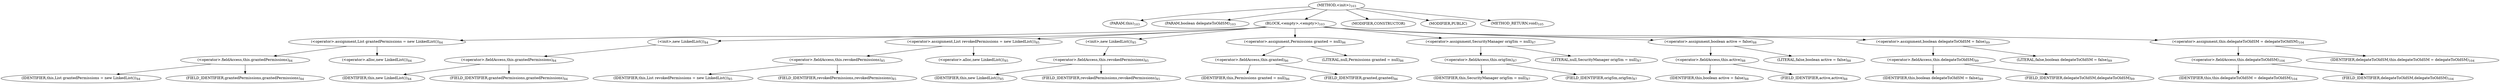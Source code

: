 digraph "&lt;init&gt;" {  
"168" [label = <(METHOD,&lt;init&gt;)<SUB>103</SUB>> ]
"4" [label = <(PARAM,this)<SUB>103</SUB>> ]
"169" [label = <(PARAM,boolean delegateToOldSM)<SUB>103</SUB>> ]
"170" [label = <(BLOCK,&lt;empty&gt;,&lt;empty&gt;)<SUB>103</SUB>> ]
"171" [label = <(&lt;operator&gt;.assignment,List grantedPermissions = new LinkedList())<SUB>84</SUB>> ]
"172" [label = <(&lt;operator&gt;.fieldAccess,this.grantedPermissions)<SUB>84</SUB>> ]
"173" [label = <(IDENTIFIER,this,List grantedPermissions = new LinkedList())<SUB>84</SUB>> ]
"174" [label = <(FIELD_IDENTIFIER,grantedPermissions,grantedPermissions)<SUB>84</SUB>> ]
"175" [label = <(&lt;operator&gt;.alloc,new LinkedList())<SUB>84</SUB>> ]
"176" [label = <(&lt;init&gt;,new LinkedList())<SUB>84</SUB>> ]
"177" [label = <(&lt;operator&gt;.fieldAccess,this.grantedPermissions)<SUB>84</SUB>> ]
"178" [label = <(IDENTIFIER,this,new LinkedList())<SUB>84</SUB>> ]
"179" [label = <(FIELD_IDENTIFIER,grantedPermissions,grantedPermissions)<SUB>84</SUB>> ]
"180" [label = <(&lt;operator&gt;.assignment,List revokedPermissions = new LinkedList())<SUB>85</SUB>> ]
"181" [label = <(&lt;operator&gt;.fieldAccess,this.revokedPermissions)<SUB>85</SUB>> ]
"182" [label = <(IDENTIFIER,this,List revokedPermissions = new LinkedList())<SUB>85</SUB>> ]
"183" [label = <(FIELD_IDENTIFIER,revokedPermissions,revokedPermissions)<SUB>85</SUB>> ]
"184" [label = <(&lt;operator&gt;.alloc,new LinkedList())<SUB>85</SUB>> ]
"185" [label = <(&lt;init&gt;,new LinkedList())<SUB>85</SUB>> ]
"186" [label = <(&lt;operator&gt;.fieldAccess,this.revokedPermissions)<SUB>85</SUB>> ]
"187" [label = <(IDENTIFIER,this,new LinkedList())<SUB>85</SUB>> ]
"188" [label = <(FIELD_IDENTIFIER,revokedPermissions,revokedPermissions)<SUB>85</SUB>> ]
"189" [label = <(&lt;operator&gt;.assignment,Permissions granted = null)<SUB>86</SUB>> ]
"190" [label = <(&lt;operator&gt;.fieldAccess,this.granted)<SUB>86</SUB>> ]
"191" [label = <(IDENTIFIER,this,Permissions granted = null)<SUB>86</SUB>> ]
"192" [label = <(FIELD_IDENTIFIER,granted,granted)<SUB>86</SUB>> ]
"193" [label = <(LITERAL,null,Permissions granted = null)<SUB>86</SUB>> ]
"194" [label = <(&lt;operator&gt;.assignment,SecurityManager origSm = null)<SUB>87</SUB>> ]
"195" [label = <(&lt;operator&gt;.fieldAccess,this.origSm)<SUB>87</SUB>> ]
"196" [label = <(IDENTIFIER,this,SecurityManager origSm = null)<SUB>87</SUB>> ]
"197" [label = <(FIELD_IDENTIFIER,origSm,origSm)<SUB>87</SUB>> ]
"198" [label = <(LITERAL,null,SecurityManager origSm = null)<SUB>87</SUB>> ]
"199" [label = <(&lt;operator&gt;.assignment,boolean active = false)<SUB>88</SUB>> ]
"200" [label = <(&lt;operator&gt;.fieldAccess,this.active)<SUB>88</SUB>> ]
"201" [label = <(IDENTIFIER,this,boolean active = false)<SUB>88</SUB>> ]
"202" [label = <(FIELD_IDENTIFIER,active,active)<SUB>88</SUB>> ]
"203" [label = <(LITERAL,false,boolean active = false)<SUB>88</SUB>> ]
"204" [label = <(&lt;operator&gt;.assignment,boolean delegateToOldSM = false)<SUB>89</SUB>> ]
"205" [label = <(&lt;operator&gt;.fieldAccess,this.delegateToOldSM)<SUB>89</SUB>> ]
"206" [label = <(IDENTIFIER,this,boolean delegateToOldSM = false)<SUB>89</SUB>> ]
"207" [label = <(FIELD_IDENTIFIER,delegateToOldSM,delegateToOldSM)<SUB>89</SUB>> ]
"208" [label = <(LITERAL,false,boolean delegateToOldSM = false)<SUB>89</SUB>> ]
"209" [label = <(&lt;operator&gt;.assignment,this.delegateToOldSM = delegateToOldSM)<SUB>104</SUB>> ]
"210" [label = <(&lt;operator&gt;.fieldAccess,this.delegateToOldSM)<SUB>104</SUB>> ]
"3" [label = <(IDENTIFIER,this,this.delegateToOldSM = delegateToOldSM)<SUB>104</SUB>> ]
"211" [label = <(FIELD_IDENTIFIER,delegateToOldSM,delegateToOldSM)<SUB>104</SUB>> ]
"212" [label = <(IDENTIFIER,delegateToOldSM,this.delegateToOldSM = delegateToOldSM)<SUB>104</SUB>> ]
"213" [label = <(MODIFIER,CONSTRUCTOR)> ]
"214" [label = <(MODIFIER,PUBLIC)> ]
"215" [label = <(METHOD_RETURN,void)<SUB>105</SUB>> ]
  "168" -> "4" 
  "168" -> "169" 
  "168" -> "170" 
  "168" -> "213" 
  "168" -> "214" 
  "168" -> "215" 
  "170" -> "171" 
  "170" -> "176" 
  "170" -> "180" 
  "170" -> "185" 
  "170" -> "189" 
  "170" -> "194" 
  "170" -> "199" 
  "170" -> "204" 
  "170" -> "209" 
  "171" -> "172" 
  "171" -> "175" 
  "172" -> "173" 
  "172" -> "174" 
  "176" -> "177" 
  "177" -> "178" 
  "177" -> "179" 
  "180" -> "181" 
  "180" -> "184" 
  "181" -> "182" 
  "181" -> "183" 
  "185" -> "186" 
  "186" -> "187" 
  "186" -> "188" 
  "189" -> "190" 
  "189" -> "193" 
  "190" -> "191" 
  "190" -> "192" 
  "194" -> "195" 
  "194" -> "198" 
  "195" -> "196" 
  "195" -> "197" 
  "199" -> "200" 
  "199" -> "203" 
  "200" -> "201" 
  "200" -> "202" 
  "204" -> "205" 
  "204" -> "208" 
  "205" -> "206" 
  "205" -> "207" 
  "209" -> "210" 
  "209" -> "212" 
  "210" -> "3" 
  "210" -> "211" 
}
